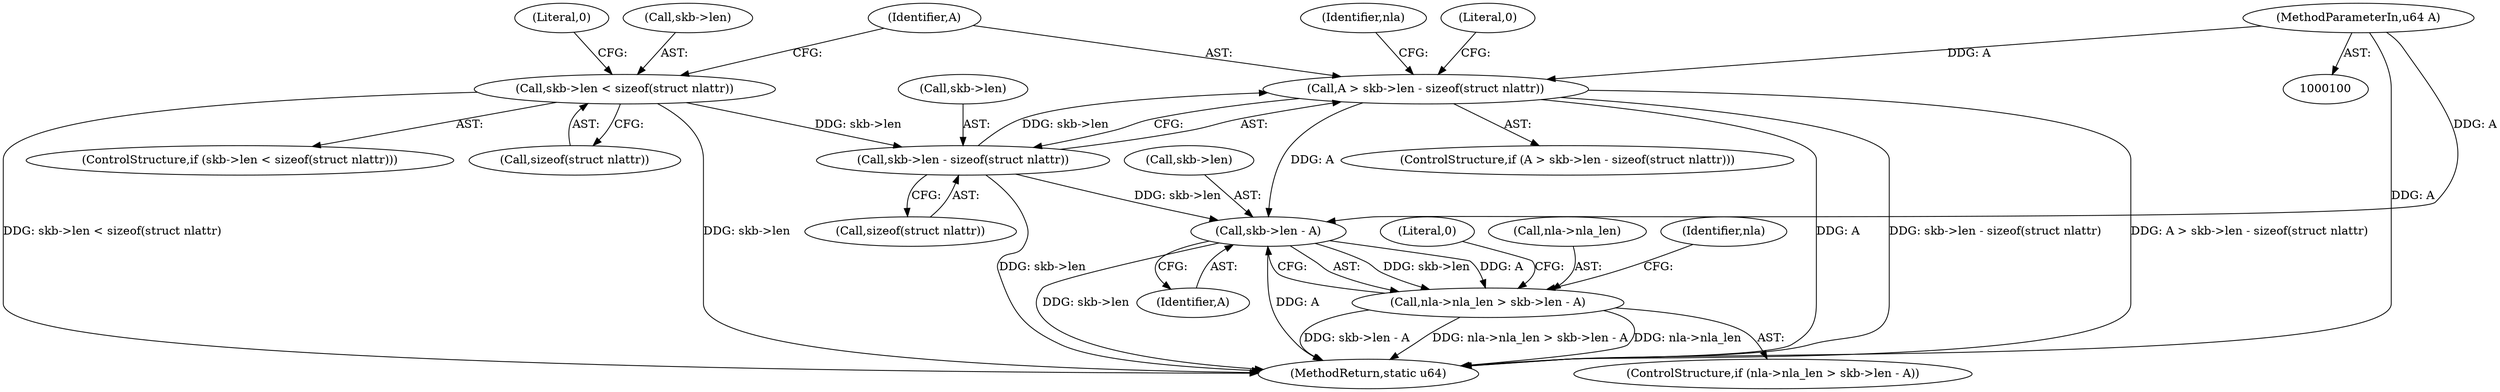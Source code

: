digraph "0_linux_05ab8f2647e4221cbdb3856dd7d32bd5407316b3_0@API" {
"1000131" [label="(Call,A > skb->len - sizeof(struct nlattr))"];
"1000102" [label="(MethodParameterIn,u64 A)"];
"1000133" [label="(Call,skb->len - sizeof(struct nlattr))"];
"1000122" [label="(Call,skb->len < sizeof(struct nlattr))"];
"1000156" [label="(Call,skb->len - A)"];
"1000152" [label="(Call,nla->nla_len > skb->len - A)"];
"1000157" [label="(Call,skb->len)"];
"1000162" [label="(Literal,0)"];
"1000142" [label="(Identifier,nla)"];
"1000140" [label="(Literal,0)"];
"1000153" [label="(Call,nla->nla_len)"];
"1000156" [label="(Call,skb->len - A)"];
"1000123" [label="(Call,skb->len)"];
"1000129" [label="(Literal,0)"];
"1000151" [label="(ControlStructure,if (nla->nla_len > skb->len - A))"];
"1000164" [label="(Identifier,nla)"];
"1000160" [label="(Identifier,A)"];
"1000131" [label="(Call,A > skb->len - sizeof(struct nlattr))"];
"1000133" [label="(Call,skb->len - sizeof(struct nlattr))"];
"1000134" [label="(Call,skb->len)"];
"1000122" [label="(Call,skb->len < sizeof(struct nlattr))"];
"1000152" [label="(Call,nla->nla_len > skb->len - A)"];
"1000126" [label="(Call,sizeof(struct nlattr))"];
"1000102" [label="(MethodParameterIn,u64 A)"];
"1000132" [label="(Identifier,A)"];
"1000137" [label="(Call,sizeof(struct nlattr))"];
"1000130" [label="(ControlStructure,if (A > skb->len - sizeof(struct nlattr)))"];
"1000121" [label="(ControlStructure,if (skb->len < sizeof(struct nlattr)))"];
"1000182" [label="(MethodReturn,static u64)"];
"1000131" -> "1000130"  [label="AST: "];
"1000131" -> "1000133"  [label="CFG: "];
"1000132" -> "1000131"  [label="AST: "];
"1000133" -> "1000131"  [label="AST: "];
"1000140" -> "1000131"  [label="CFG: "];
"1000142" -> "1000131"  [label="CFG: "];
"1000131" -> "1000182"  [label="DDG: A"];
"1000131" -> "1000182"  [label="DDG: skb->len - sizeof(struct nlattr)"];
"1000131" -> "1000182"  [label="DDG: A > skb->len - sizeof(struct nlattr)"];
"1000102" -> "1000131"  [label="DDG: A"];
"1000133" -> "1000131"  [label="DDG: skb->len"];
"1000131" -> "1000156"  [label="DDG: A"];
"1000102" -> "1000100"  [label="AST: "];
"1000102" -> "1000182"  [label="DDG: A"];
"1000102" -> "1000156"  [label="DDG: A"];
"1000133" -> "1000137"  [label="CFG: "];
"1000134" -> "1000133"  [label="AST: "];
"1000137" -> "1000133"  [label="AST: "];
"1000133" -> "1000182"  [label="DDG: skb->len"];
"1000122" -> "1000133"  [label="DDG: skb->len"];
"1000133" -> "1000156"  [label="DDG: skb->len"];
"1000122" -> "1000121"  [label="AST: "];
"1000122" -> "1000126"  [label="CFG: "];
"1000123" -> "1000122"  [label="AST: "];
"1000126" -> "1000122"  [label="AST: "];
"1000129" -> "1000122"  [label="CFG: "];
"1000132" -> "1000122"  [label="CFG: "];
"1000122" -> "1000182"  [label="DDG: skb->len"];
"1000122" -> "1000182"  [label="DDG: skb->len < sizeof(struct nlattr)"];
"1000156" -> "1000152"  [label="AST: "];
"1000156" -> "1000160"  [label="CFG: "];
"1000157" -> "1000156"  [label="AST: "];
"1000160" -> "1000156"  [label="AST: "];
"1000152" -> "1000156"  [label="CFG: "];
"1000156" -> "1000182"  [label="DDG: skb->len"];
"1000156" -> "1000182"  [label="DDG: A"];
"1000156" -> "1000152"  [label="DDG: skb->len"];
"1000156" -> "1000152"  [label="DDG: A"];
"1000152" -> "1000151"  [label="AST: "];
"1000153" -> "1000152"  [label="AST: "];
"1000162" -> "1000152"  [label="CFG: "];
"1000164" -> "1000152"  [label="CFG: "];
"1000152" -> "1000182"  [label="DDG: nla->nla_len > skb->len - A"];
"1000152" -> "1000182"  [label="DDG: nla->nla_len"];
"1000152" -> "1000182"  [label="DDG: skb->len - A"];
}

